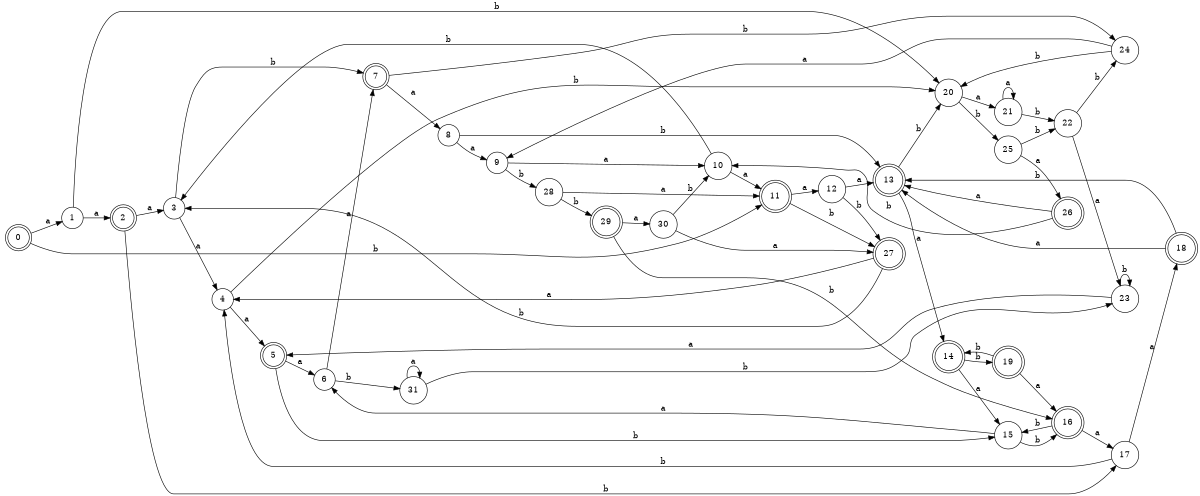 digraph n26_2 {
__start0 [label="" shape="none"];

rankdir=LR;
size="8,5";

s0 [style="rounded,filled", color="black", fillcolor="white" shape="doublecircle", label="0"];
s1 [style="filled", color="black", fillcolor="white" shape="circle", label="1"];
s2 [style="rounded,filled", color="black", fillcolor="white" shape="doublecircle", label="2"];
s3 [style="filled", color="black", fillcolor="white" shape="circle", label="3"];
s4 [style="filled", color="black", fillcolor="white" shape="circle", label="4"];
s5 [style="rounded,filled", color="black", fillcolor="white" shape="doublecircle", label="5"];
s6 [style="filled", color="black", fillcolor="white" shape="circle", label="6"];
s7 [style="rounded,filled", color="black", fillcolor="white" shape="doublecircle", label="7"];
s8 [style="filled", color="black", fillcolor="white" shape="circle", label="8"];
s9 [style="filled", color="black", fillcolor="white" shape="circle", label="9"];
s10 [style="filled", color="black", fillcolor="white" shape="circle", label="10"];
s11 [style="rounded,filled", color="black", fillcolor="white" shape="doublecircle", label="11"];
s12 [style="filled", color="black", fillcolor="white" shape="circle", label="12"];
s13 [style="rounded,filled", color="black", fillcolor="white" shape="doublecircle", label="13"];
s14 [style="rounded,filled", color="black", fillcolor="white" shape="doublecircle", label="14"];
s15 [style="filled", color="black", fillcolor="white" shape="circle", label="15"];
s16 [style="rounded,filled", color="black", fillcolor="white" shape="doublecircle", label="16"];
s17 [style="filled", color="black", fillcolor="white" shape="circle", label="17"];
s18 [style="rounded,filled", color="black", fillcolor="white" shape="doublecircle", label="18"];
s19 [style="rounded,filled", color="black", fillcolor="white" shape="doublecircle", label="19"];
s20 [style="filled", color="black", fillcolor="white" shape="circle", label="20"];
s21 [style="filled", color="black", fillcolor="white" shape="circle", label="21"];
s22 [style="filled", color="black", fillcolor="white" shape="circle", label="22"];
s23 [style="filled", color="black", fillcolor="white" shape="circle", label="23"];
s24 [style="filled", color="black", fillcolor="white" shape="circle", label="24"];
s25 [style="filled", color="black", fillcolor="white" shape="circle", label="25"];
s26 [style="rounded,filled", color="black", fillcolor="white" shape="doublecircle", label="26"];
s27 [style="rounded,filled", color="black", fillcolor="white" shape="doublecircle", label="27"];
s28 [style="filled", color="black", fillcolor="white" shape="circle", label="28"];
s29 [style="rounded,filled", color="black", fillcolor="white" shape="doublecircle", label="29"];
s30 [style="filled", color="black", fillcolor="white" shape="circle", label="30"];
s31 [style="filled", color="black", fillcolor="white" shape="circle", label="31"];
s0 -> s1 [label="a"];
s0 -> s11 [label="b"];
s1 -> s2 [label="a"];
s1 -> s20 [label="b"];
s2 -> s3 [label="a"];
s2 -> s17 [label="b"];
s3 -> s4 [label="a"];
s3 -> s7 [label="b"];
s4 -> s5 [label="a"];
s4 -> s20 [label="b"];
s5 -> s6 [label="a"];
s5 -> s15 [label="b"];
s6 -> s7 [label="a"];
s6 -> s31 [label="b"];
s7 -> s8 [label="a"];
s7 -> s24 [label="b"];
s8 -> s9 [label="a"];
s8 -> s13 [label="b"];
s9 -> s10 [label="a"];
s9 -> s28 [label="b"];
s10 -> s11 [label="a"];
s10 -> s3 [label="b"];
s11 -> s12 [label="a"];
s11 -> s27 [label="b"];
s12 -> s13 [label="a"];
s12 -> s27 [label="b"];
s13 -> s14 [label="a"];
s13 -> s20 [label="b"];
s14 -> s15 [label="a"];
s14 -> s19 [label="b"];
s15 -> s6 [label="a"];
s15 -> s16 [label="b"];
s16 -> s17 [label="a"];
s16 -> s15 [label="b"];
s17 -> s18 [label="a"];
s17 -> s4 [label="b"];
s18 -> s13 [label="a"];
s18 -> s13 [label="b"];
s19 -> s16 [label="a"];
s19 -> s14 [label="b"];
s20 -> s21 [label="a"];
s20 -> s25 [label="b"];
s21 -> s21 [label="a"];
s21 -> s22 [label="b"];
s22 -> s23 [label="a"];
s22 -> s24 [label="b"];
s23 -> s5 [label="a"];
s23 -> s23 [label="b"];
s24 -> s9 [label="a"];
s24 -> s20 [label="b"];
s25 -> s26 [label="a"];
s25 -> s22 [label="b"];
s26 -> s13 [label="a"];
s26 -> s10 [label="b"];
s27 -> s4 [label="a"];
s27 -> s3 [label="b"];
s28 -> s11 [label="a"];
s28 -> s29 [label="b"];
s29 -> s30 [label="a"];
s29 -> s16 [label="b"];
s30 -> s27 [label="a"];
s30 -> s10 [label="b"];
s31 -> s31 [label="a"];
s31 -> s23 [label="b"];

}